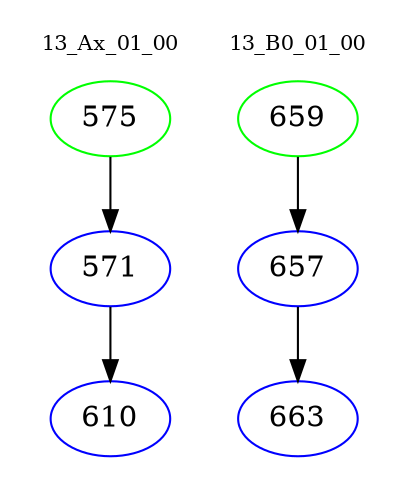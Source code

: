 digraph{
subgraph cluster_0 {
color = white
label = "13_Ax_01_00";
fontsize=10;
T0_575 [label="575", color="green"]
T0_575 -> T0_571 [color="black"]
T0_571 [label="571", color="blue"]
T0_571 -> T0_610 [color="black"]
T0_610 [label="610", color="blue"]
}
subgraph cluster_1 {
color = white
label = "13_B0_01_00";
fontsize=10;
T1_659 [label="659", color="green"]
T1_659 -> T1_657 [color="black"]
T1_657 [label="657", color="blue"]
T1_657 -> T1_663 [color="black"]
T1_663 [label="663", color="blue"]
}
}
